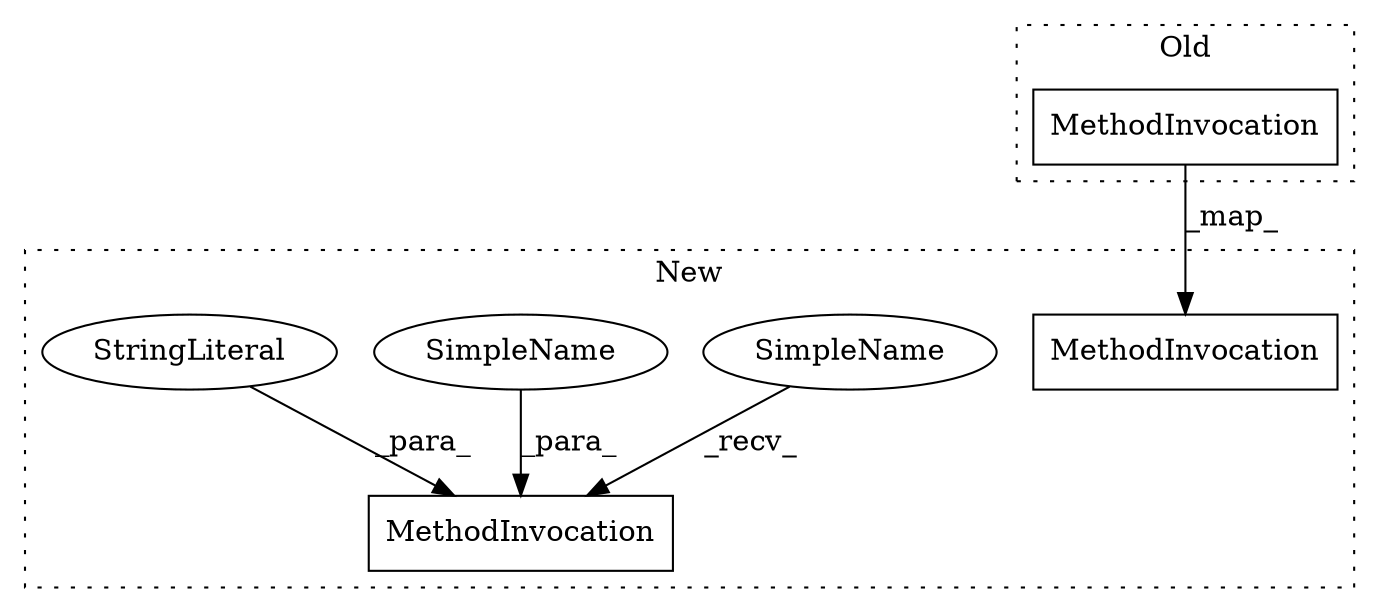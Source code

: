 digraph G {
subgraph cluster0 {
1 [label="MethodInvocation" a="32" s="411,617" l="11,5" shape="box"];
label = "Old";
style="dotted";
}
subgraph cluster1 {
2 [label="MethodInvocation" a="32" s="1223,1426" l="11,6" shape="box"];
3 [label="MethodInvocation" a="32" s="1586,1652" l="11,6" shape="box"];
4 [label="SimpleName" a="42" s="1570" l="15" shape="ellipse"];
5 [label="SimpleName" a="42" s="1647" l="5" shape="ellipse"];
6 [label="StringLiteral" a="45" s="1597" l="3" shape="ellipse"];
label = "New";
style="dotted";
}
1 -> 2 [label="_map_"];
4 -> 3 [label="_recv_"];
5 -> 3 [label="_para_"];
6 -> 3 [label="_para_"];
}